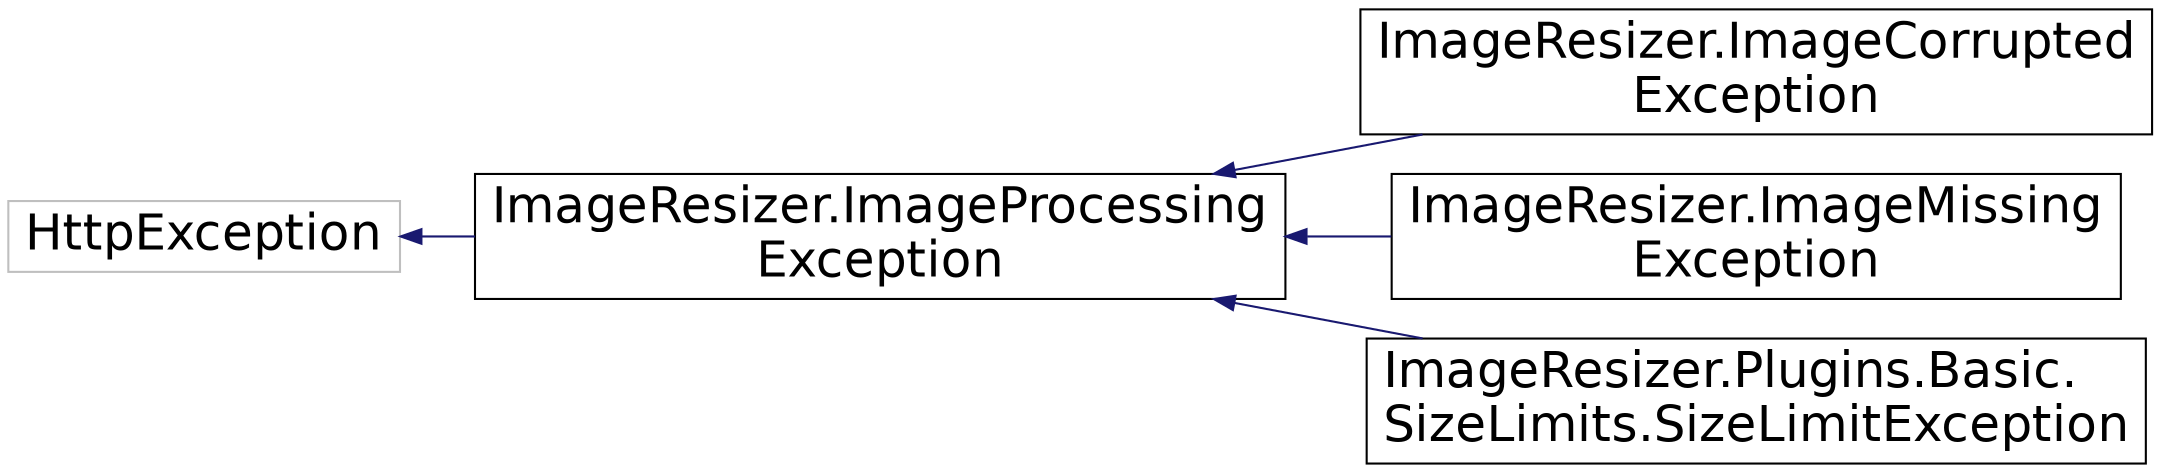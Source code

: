 digraph "Graphical Class Hierarchy"
{
  edge [fontname="Helvetica",fontsize="24",labelfontname="Helvetica",labelfontsize="24"];
  node [fontname="Helvetica",fontsize="24",shape=record];
  rankdir="LR";
  Node1 [label="HttpException",height=0.2,width=0.4,color="grey75", fillcolor="white", style="filled"];
  Node1 -> Node2 [dir="back",color="midnightblue",fontsize="24",style="solid",fontname="Helvetica"];
  Node2 [label="ImageResizer.ImageProcessing\lException",height=0.2,width=0.4,color="black", fillcolor="white", style="filled",URL="$class_image_resizer_1_1_image_processing_exception.html",tooltip="Represents an non-recoverable exception that occured while processing the image. Possible causes are:..."];
  Node2 -> Node3 [dir="back",color="midnightblue",fontsize="24",style="solid",fontname="Helvetica"];
  Node3 [label="ImageResizer.ImageCorrupted\lException",height=0.2,width=0.4,color="black", fillcolor="white", style="filled",URL="$class_image_resizer_1_1_image_corrupted_exception.html",tooltip="A source file was corrupted "];
  Node2 -> Node4 [dir="back",color="midnightblue",fontsize="24",style="solid",fontname="Helvetica"];
  Node4 [label="ImageResizer.ImageMissing\lException",height=0.2,width=0.4,color="black", fillcolor="white", style="filled",URL="$class_image_resizer_1_1_image_missing_exception.html",tooltip="One or more source files was missing "];
  Node2 -> Node5 [dir="back",color="midnightblue",fontsize="24",style="solid",fontname="Helvetica"];
  Node5 [label="ImageResizer.Plugins.Basic.\lSizeLimits.SizeLimitException",height=0.2,width=0.4,color="black", fillcolor="white", style="filled",URL="$class_image_resizer_1_1_plugins_1_1_basic_1_1_size_limits_1_1_size_limit_exception.html"];
}
